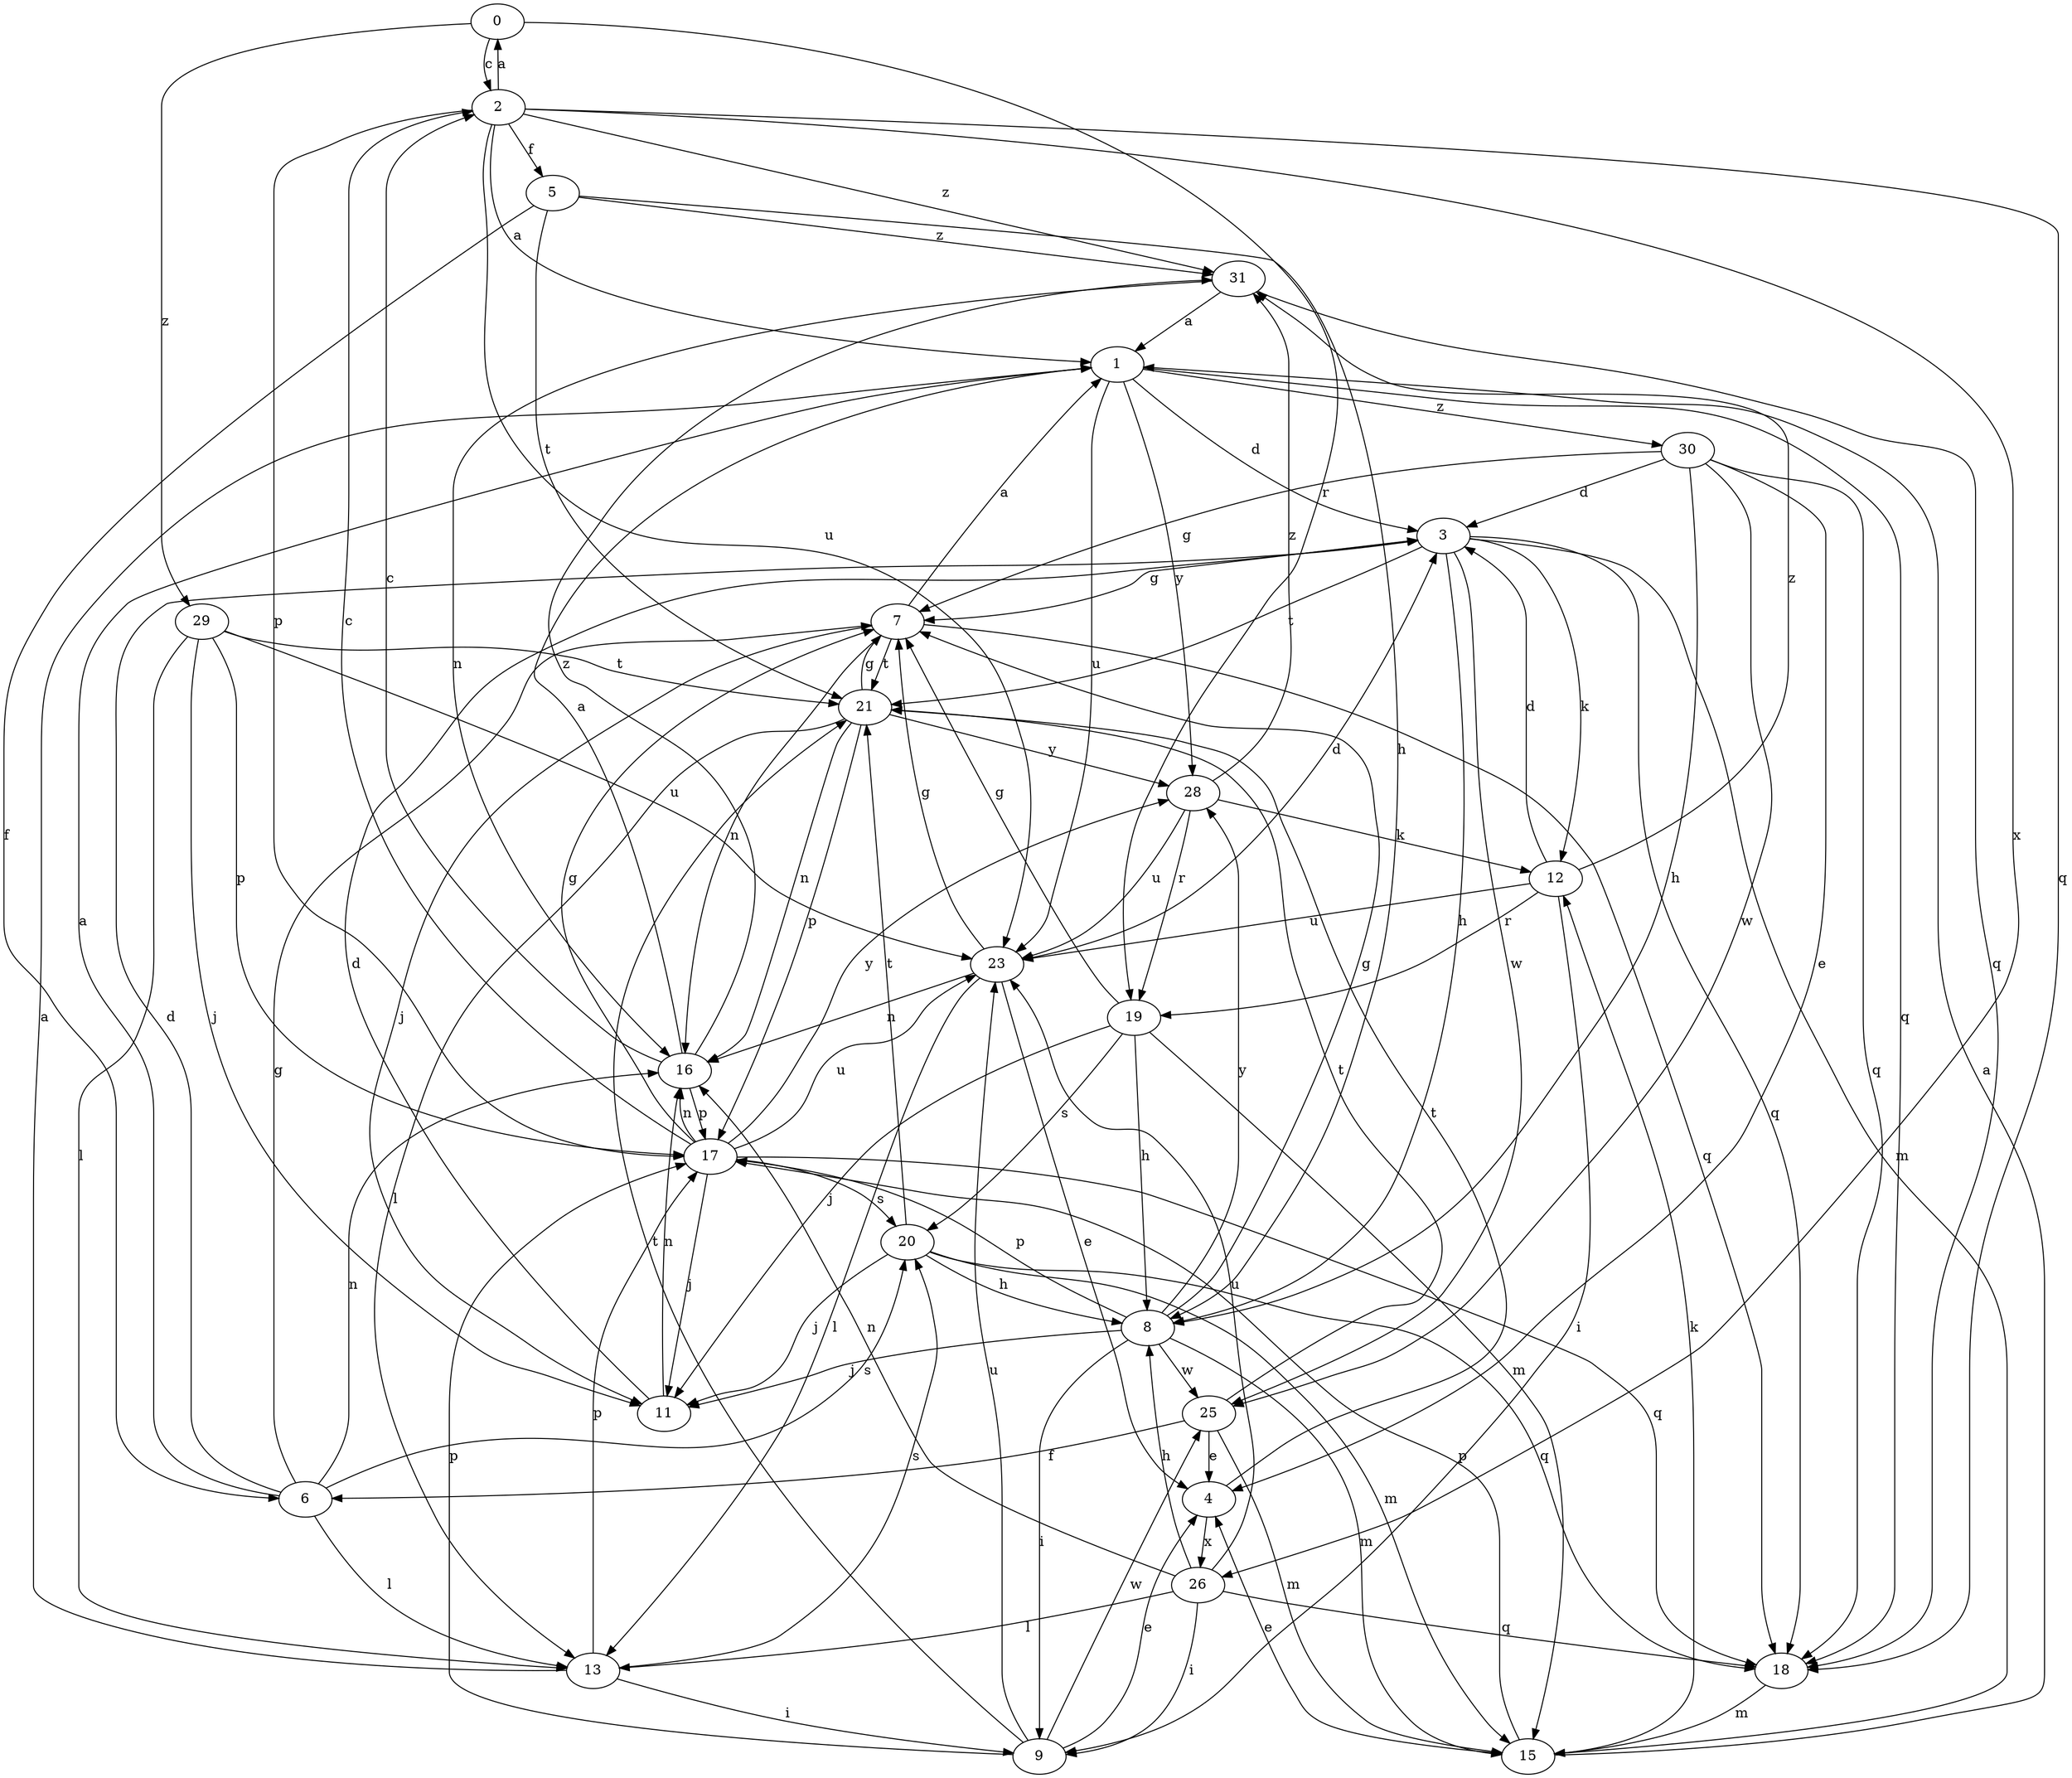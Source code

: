 strict digraph  {
0;
1;
2;
3;
4;
5;
6;
7;
8;
9;
11;
12;
13;
15;
16;
17;
18;
19;
20;
21;
23;
25;
26;
28;
29;
30;
31;
0 -> 2  [label=c];
0 -> 19  [label=r];
0 -> 29  [label=z];
1 -> 3  [label=d];
1 -> 18  [label=q];
1 -> 23  [label=u];
1 -> 28  [label=y];
1 -> 30  [label=z];
2 -> 0  [label=a];
2 -> 1  [label=a];
2 -> 5  [label=f];
2 -> 17  [label=p];
2 -> 18  [label=q];
2 -> 23  [label=u];
2 -> 26  [label=x];
2 -> 31  [label=z];
3 -> 7  [label=g];
3 -> 8  [label=h];
3 -> 12  [label=k];
3 -> 15  [label=m];
3 -> 18  [label=q];
3 -> 21  [label=t];
3 -> 25  [label=w];
4 -> 21  [label=t];
4 -> 26  [label=x];
5 -> 6  [label=f];
5 -> 8  [label=h];
5 -> 21  [label=t];
5 -> 31  [label=z];
6 -> 1  [label=a];
6 -> 3  [label=d];
6 -> 7  [label=g];
6 -> 13  [label=l];
6 -> 16  [label=n];
6 -> 20  [label=s];
7 -> 1  [label=a];
7 -> 11  [label=j];
7 -> 16  [label=n];
7 -> 18  [label=q];
7 -> 21  [label=t];
8 -> 7  [label=g];
8 -> 9  [label=i];
8 -> 11  [label=j];
8 -> 15  [label=m];
8 -> 17  [label=p];
8 -> 25  [label=w];
8 -> 28  [label=y];
9 -> 4  [label=e];
9 -> 17  [label=p];
9 -> 21  [label=t];
9 -> 23  [label=u];
9 -> 25  [label=w];
11 -> 3  [label=d];
11 -> 16  [label=n];
12 -> 3  [label=d];
12 -> 9  [label=i];
12 -> 19  [label=r];
12 -> 23  [label=u];
12 -> 31  [label=z];
13 -> 1  [label=a];
13 -> 9  [label=i];
13 -> 17  [label=p];
13 -> 20  [label=s];
15 -> 1  [label=a];
15 -> 4  [label=e];
15 -> 12  [label=k];
15 -> 17  [label=p];
16 -> 1  [label=a];
16 -> 2  [label=c];
16 -> 17  [label=p];
16 -> 31  [label=z];
17 -> 2  [label=c];
17 -> 7  [label=g];
17 -> 11  [label=j];
17 -> 16  [label=n];
17 -> 18  [label=q];
17 -> 20  [label=s];
17 -> 23  [label=u];
17 -> 28  [label=y];
18 -> 15  [label=m];
19 -> 7  [label=g];
19 -> 8  [label=h];
19 -> 11  [label=j];
19 -> 15  [label=m];
19 -> 20  [label=s];
20 -> 8  [label=h];
20 -> 11  [label=j];
20 -> 15  [label=m];
20 -> 18  [label=q];
20 -> 21  [label=t];
21 -> 7  [label=g];
21 -> 13  [label=l];
21 -> 16  [label=n];
21 -> 17  [label=p];
21 -> 28  [label=y];
23 -> 3  [label=d];
23 -> 4  [label=e];
23 -> 7  [label=g];
23 -> 13  [label=l];
23 -> 16  [label=n];
25 -> 4  [label=e];
25 -> 6  [label=f];
25 -> 15  [label=m];
25 -> 21  [label=t];
26 -> 8  [label=h];
26 -> 9  [label=i];
26 -> 13  [label=l];
26 -> 16  [label=n];
26 -> 18  [label=q];
26 -> 23  [label=u];
28 -> 12  [label=k];
28 -> 19  [label=r];
28 -> 23  [label=u];
28 -> 31  [label=z];
29 -> 11  [label=j];
29 -> 13  [label=l];
29 -> 17  [label=p];
29 -> 21  [label=t];
29 -> 23  [label=u];
30 -> 3  [label=d];
30 -> 4  [label=e];
30 -> 7  [label=g];
30 -> 8  [label=h];
30 -> 18  [label=q];
30 -> 25  [label=w];
31 -> 1  [label=a];
31 -> 16  [label=n];
31 -> 18  [label=q];
}
